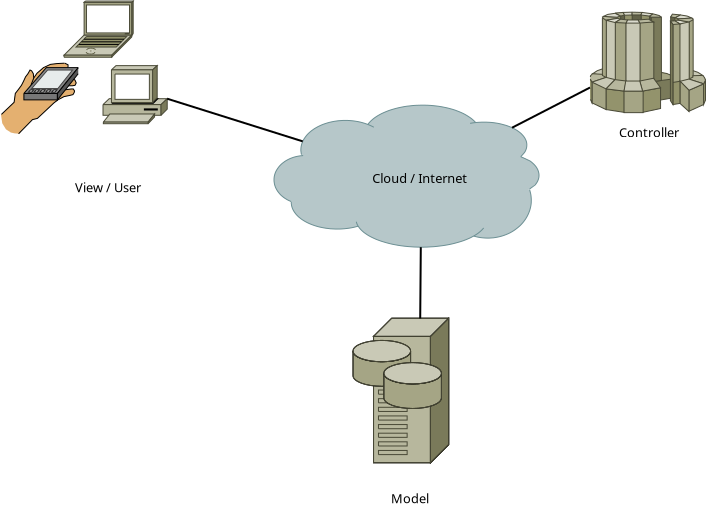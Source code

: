 <?xml version="1.0" encoding="UTF-8"?>
<dia:diagram xmlns:dia="http://www.lysator.liu.se/~alla/dia/">
  <dia:layer name="Background" visible="true">
    <dia:group>
      <dia:object type="Cisco - Cloud" version="0" id="O0">
        <dia:attribute name="obj_pos">
          <dia:point val="17.55,7.15"/>
        </dia:attribute>
        <dia:attribute name="obj_bb">
          <dia:rectangle val="17.549,7.149;30.8,14.251"/>
        </dia:attribute>
        <dia:attribute name="elem_corner">
          <dia:point val="17.55,7.15"/>
        </dia:attribute>
        <dia:attribute name="elem_width">
          <dia:real val="13.25"/>
        </dia:attribute>
        <dia:attribute name="elem_height">
          <dia:real val="7.1"/>
        </dia:attribute>
        <dia:attribute name="line_width">
          <dia:real val="0.1"/>
        </dia:attribute>
        <dia:attribute name="line_colour">
          <dia:color val="#000000"/>
        </dia:attribute>
        <dia:attribute name="fill_colour">
          <dia:color val="#ffffff"/>
        </dia:attribute>
        <dia:attribute name="show_background">
          <dia:boolean val="true"/>
        </dia:attribute>
        <dia:attribute name="line_style">
          <dia:enum val="0"/>
          <dia:real val="1"/>
        </dia:attribute>
        <dia:attribute name="flip_horizontal">
          <dia:boolean val="false"/>
        </dia:attribute>
        <dia:attribute name="flip_vertical">
          <dia:boolean val="false"/>
        </dia:attribute>
      </dia:object>
      <dia:object type="Cisco - PC" version="0" id="O1">
        <dia:attribute name="obj_pos">
          <dia:point val="9,5.173"/>
        </dia:attribute>
        <dia:attribute name="obj_bb">
          <dia:rectangle val="8.999,5.171;12.21,8.078"/>
        </dia:attribute>
        <dia:attribute name="elem_corner">
          <dia:point val="9,5.173"/>
        </dia:attribute>
        <dia:attribute name="elem_width">
          <dia:real val="3.209"/>
        </dia:attribute>
        <dia:attribute name="elem_height">
          <dia:real val="2.904"/>
        </dia:attribute>
        <dia:attribute name="line_width">
          <dia:real val="0.1"/>
        </dia:attribute>
        <dia:attribute name="line_colour">
          <dia:color val="#000000"/>
        </dia:attribute>
        <dia:attribute name="fill_colour">
          <dia:color val="#ffffff"/>
        </dia:attribute>
        <dia:attribute name="show_background">
          <dia:boolean val="true"/>
        </dia:attribute>
        <dia:attribute name="line_style">
          <dia:enum val="0"/>
          <dia:real val="1"/>
        </dia:attribute>
        <dia:attribute name="flip_horizontal">
          <dia:boolean val="false"/>
        </dia:attribute>
        <dia:attribute name="flip_vertical">
          <dia:boolean val="false"/>
        </dia:attribute>
      </dia:object>
      <dia:object type="Cisco - Supercomputer" version="0" id="O2">
        <dia:attribute name="obj_pos">
          <dia:point val="33.35,2.5"/>
        </dia:attribute>
        <dia:attribute name="obj_bb">
          <dia:rectangle val="33.34,2.49;39.136,7.535"/>
        </dia:attribute>
        <dia:attribute name="elem_corner">
          <dia:point val="33.35,2.5"/>
        </dia:attribute>
        <dia:attribute name="elem_width">
          <dia:real val="5.776"/>
        </dia:attribute>
        <dia:attribute name="elem_height">
          <dia:real val="5.025"/>
        </dia:attribute>
        <dia:attribute name="line_width">
          <dia:real val="0.1"/>
        </dia:attribute>
        <dia:attribute name="line_colour">
          <dia:color val="#000000"/>
        </dia:attribute>
        <dia:attribute name="fill_colour">
          <dia:color val="#ffffff"/>
        </dia:attribute>
        <dia:attribute name="show_background">
          <dia:boolean val="true"/>
        </dia:attribute>
        <dia:attribute name="line_style">
          <dia:enum val="0"/>
          <dia:real val="1"/>
        </dia:attribute>
        <dia:attribute name="flip_horizontal">
          <dia:boolean val="false"/>
        </dia:attribute>
        <dia:attribute name="flip_vertical">
          <dia:boolean val="false"/>
        </dia:attribute>
      </dia:object>
      <dia:object type="Cisco - Storage array" version="0" id="O3">
        <dia:attribute name="obj_pos">
          <dia:point val="21.5,17.8"/>
        </dia:attribute>
        <dia:attribute name="obj_bb">
          <dia:rectangle val="20.5,17.788;26.92,25.044"/>
        </dia:attribute>
        <dia:attribute name="elem_corner">
          <dia:point val="21.5,17.8"/>
        </dia:attribute>
        <dia:attribute name="elem_width">
          <dia:real val="4.781"/>
        </dia:attribute>
        <dia:attribute name="elem_height">
          <dia:real val="7.232"/>
        </dia:attribute>
        <dia:attribute name="line_width">
          <dia:real val="0.1"/>
        </dia:attribute>
        <dia:attribute name="line_colour">
          <dia:color val="#000000"/>
        </dia:attribute>
        <dia:attribute name="fill_colour">
          <dia:color val="#ffffff"/>
        </dia:attribute>
        <dia:attribute name="show_background">
          <dia:boolean val="true"/>
        </dia:attribute>
        <dia:attribute name="line_style">
          <dia:enum val="0"/>
          <dia:real val="1"/>
        </dia:attribute>
        <dia:attribute name="flip_horizontal">
          <dia:boolean val="false"/>
        </dia:attribute>
        <dia:attribute name="flip_vertical">
          <dia:boolean val="false"/>
        </dia:attribute>
      </dia:object>
      <dia:object type="Standard - Text" version="1" id="O4">
        <dia:attribute name="obj_pos">
          <dia:point val="7.6,11.5"/>
        </dia:attribute>
        <dia:attribute name="obj_bb">
          <dia:rectangle val="7.6,10.957;10.88,11.898"/>
        </dia:attribute>
        <dia:attribute name="text">
          <dia:composite type="text">
            <dia:attribute name="string">
              <dia:string>#View / User#</dia:string>
            </dia:attribute>
            <dia:attribute name="font">
              <dia:font family="sans" style="0" name="Helvetica"/>
            </dia:attribute>
            <dia:attribute name="height">
              <dia:real val="0.8"/>
            </dia:attribute>
            <dia:attribute name="pos">
              <dia:point val="7.6,11.5"/>
            </dia:attribute>
            <dia:attribute name="color">
              <dia:color val="#000000"/>
            </dia:attribute>
            <dia:attribute name="alignment">
              <dia:enum val="0"/>
            </dia:attribute>
          </dia:composite>
        </dia:attribute>
        <dia:attribute name="valign">
          <dia:enum val="3"/>
        </dia:attribute>
      </dia:object>
      <dia:object type="Standard - Text" version="1" id="O5">
        <dia:attribute name="obj_pos">
          <dia:point val="34.8,8.75"/>
        </dia:attribute>
        <dia:attribute name="obj_bb">
          <dia:rectangle val="34.8,8.207;37.672,9.148"/>
        </dia:attribute>
        <dia:attribute name="text">
          <dia:composite type="text">
            <dia:attribute name="string">
              <dia:string>#Controller#</dia:string>
            </dia:attribute>
            <dia:attribute name="font">
              <dia:font family="sans" style="0" name="Helvetica"/>
            </dia:attribute>
            <dia:attribute name="height">
              <dia:real val="0.8"/>
            </dia:attribute>
            <dia:attribute name="pos">
              <dia:point val="34.8,8.75"/>
            </dia:attribute>
            <dia:attribute name="color">
              <dia:color val="#000000"/>
            </dia:attribute>
            <dia:attribute name="alignment">
              <dia:enum val="0"/>
            </dia:attribute>
          </dia:composite>
        </dia:attribute>
        <dia:attribute name="valign">
          <dia:enum val="3"/>
        </dia:attribute>
      </dia:object>
      <dia:object type="Standard - Text" version="1" id="O6">
        <dia:attribute name="obj_pos">
          <dia:point val="23.4,27.05"/>
        </dia:attribute>
        <dia:attribute name="obj_bb">
          <dia:rectangle val="23.4,26.508;25.15,27.448"/>
        </dia:attribute>
        <dia:attribute name="text">
          <dia:composite type="text">
            <dia:attribute name="string">
              <dia:string>#Model#</dia:string>
            </dia:attribute>
            <dia:attribute name="font">
              <dia:font family="sans" style="0" name="Helvetica"/>
            </dia:attribute>
            <dia:attribute name="height">
              <dia:real val="0.8"/>
            </dia:attribute>
            <dia:attribute name="pos">
              <dia:point val="23.4,27.05"/>
            </dia:attribute>
            <dia:attribute name="color">
              <dia:color val="#000000"/>
            </dia:attribute>
            <dia:attribute name="alignment">
              <dia:enum val="0"/>
            </dia:attribute>
          </dia:composite>
        </dia:attribute>
        <dia:attribute name="valign">
          <dia:enum val="3"/>
        </dia:attribute>
      </dia:object>
      <dia:object type="Standard - Line" version="0" id="O7">
        <dia:attribute name="obj_pos">
          <dia:point val="12.209,6.828"/>
        </dia:attribute>
        <dia:attribute name="obj_bb">
          <dia:rectangle val="12.146,6.765;19.047,9.022"/>
        </dia:attribute>
        <dia:attribute name="conn_endpoints">
          <dia:point val="12.209,6.828"/>
          <dia:point val="18.985,8.96"/>
        </dia:attribute>
        <dia:attribute name="numcp">
          <dia:int val="1"/>
        </dia:attribute>
        <dia:connections>
          <dia:connection handle="0" to="O1" connection="8"/>
          <dia:connection handle="1" to="O0" connection="14"/>
        </dia:connections>
      </dia:object>
      <dia:object type="Standard - Line" version="0" id="O8">
        <dia:attribute name="obj_pos">
          <dia:point val="29.451,8.276"/>
        </dia:attribute>
        <dia:attribute name="obj_bb">
          <dia:rectangle val="29.384,6.2;33.417,8.344"/>
        </dia:attribute>
        <dia:attribute name="conn_endpoints">
          <dia:point val="29.451,8.276"/>
          <dia:point val="33.35,6.267"/>
        </dia:attribute>
        <dia:attribute name="numcp">
          <dia:int val="1"/>
        </dia:attribute>
        <dia:connections>
          <dia:connection handle="0" to="O0" connection="14"/>
          <dia:connection handle="1" to="O2" connection="8"/>
        </dia:connections>
      </dia:object>
      <dia:object type="Standard - Line" version="0" id="O9">
        <dia:attribute name="obj_pos">
          <dia:point val="24.889,14.25"/>
        </dia:attribute>
        <dia:attribute name="obj_bb">
          <dia:rectangle val="24.808,14.2;24.94,17.864"/>
        </dia:attribute>
        <dia:attribute name="conn_endpoints">
          <dia:point val="24.889,14.25"/>
          <dia:point val="24.859,17.814"/>
        </dia:attribute>
        <dia:attribute name="numcp">
          <dia:int val="1"/>
        </dia:attribute>
        <dia:connections>
          <dia:connection handle="0" to="O0" connection="5"/>
          <dia:connection handle="1" to="O3" connection="1"/>
        </dia:connections>
      </dia:object>
      <dia:object type="Standard - Text" version="1" id="O10">
        <dia:attribute name="obj_pos">
          <dia:point val="22.46,11.046"/>
        </dia:attribute>
        <dia:attribute name="obj_bb">
          <dia:rectangle val="22.46,10.503;27.013,11.443"/>
        </dia:attribute>
        <dia:attribute name="text">
          <dia:composite type="text">
            <dia:attribute name="string">
              <dia:string>#Cloud / Internet#</dia:string>
            </dia:attribute>
            <dia:attribute name="font">
              <dia:font family="sans" style="0" name="Helvetica"/>
            </dia:attribute>
            <dia:attribute name="height">
              <dia:real val="0.8"/>
            </dia:attribute>
            <dia:attribute name="pos">
              <dia:point val="22.46,11.046"/>
            </dia:attribute>
            <dia:attribute name="color">
              <dia:color val="#000000"/>
            </dia:attribute>
            <dia:attribute name="alignment">
              <dia:enum val="0"/>
            </dia:attribute>
          </dia:composite>
        </dia:attribute>
        <dia:attribute name="valign">
          <dia:enum val="3"/>
        </dia:attribute>
      </dia:object>
      <dia:object type="Cisco - Newton" version="0" id="O11">
        <dia:attribute name="obj_pos">
          <dia:point val="3.9,5.05"/>
        </dia:attribute>
        <dia:attribute name="obj_bb">
          <dia:rectangle val="3.899,5.049;7.762,8.58"/>
        </dia:attribute>
        <dia:attribute name="elem_corner">
          <dia:point val="3.9,5.05"/>
        </dia:attribute>
        <dia:attribute name="elem_width">
          <dia:real val="3.861"/>
        </dia:attribute>
        <dia:attribute name="elem_height">
          <dia:real val="3.529"/>
        </dia:attribute>
        <dia:attribute name="line_width">
          <dia:real val="0.1"/>
        </dia:attribute>
        <dia:attribute name="line_colour">
          <dia:color val="#000000"/>
        </dia:attribute>
        <dia:attribute name="fill_colour">
          <dia:color val="#ffffff"/>
        </dia:attribute>
        <dia:attribute name="show_background">
          <dia:boolean val="true"/>
        </dia:attribute>
        <dia:attribute name="line_style">
          <dia:enum val="0"/>
          <dia:real val="1"/>
        </dia:attribute>
        <dia:attribute name="flip_horizontal">
          <dia:boolean val="false"/>
        </dia:attribute>
        <dia:attribute name="flip_vertical">
          <dia:boolean val="false"/>
        </dia:attribute>
      </dia:object>
      <dia:object type="Cisco - Laptop" version="0" id="O12">
        <dia:attribute name="obj_pos">
          <dia:point val="7.05,1.944"/>
        </dia:attribute>
        <dia:attribute name="obj_bb">
          <dia:rectangle val="7.049,1.942;10.509,5.532"/>
        </dia:attribute>
        <dia:attribute name="elem_corner">
          <dia:point val="7.05,1.944"/>
        </dia:attribute>
        <dia:attribute name="elem_width">
          <dia:real val="3.458"/>
        </dia:attribute>
        <dia:attribute name="elem_height">
          <dia:real val="2.81"/>
        </dia:attribute>
        <dia:attribute name="line_width">
          <dia:real val="0.1"/>
        </dia:attribute>
        <dia:attribute name="line_colour">
          <dia:color val="#000000"/>
        </dia:attribute>
        <dia:attribute name="fill_colour">
          <dia:color val="#ffffff"/>
        </dia:attribute>
        <dia:attribute name="show_background">
          <dia:boolean val="true"/>
        </dia:attribute>
        <dia:attribute name="line_style">
          <dia:enum val="0"/>
          <dia:real val="1"/>
        </dia:attribute>
        <dia:attribute name="flip_horizontal">
          <dia:boolean val="false"/>
        </dia:attribute>
        <dia:attribute name="flip_vertical">
          <dia:boolean val="false"/>
        </dia:attribute>
      </dia:object>
    </dia:group>
  </dia:layer>
</dia:diagram>
